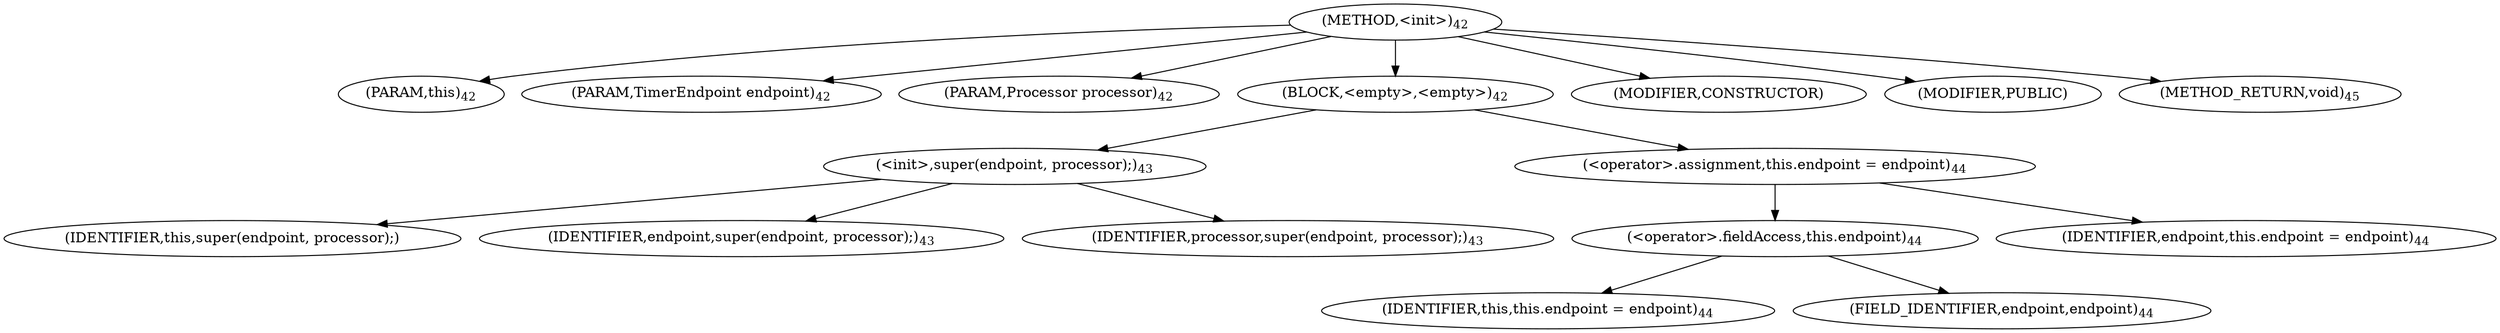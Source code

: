 digraph "&lt;init&gt;" {  
"23" [label = <(METHOD,&lt;init&gt;)<SUB>42</SUB>> ]
"4" [label = <(PARAM,this)<SUB>42</SUB>> ]
"24" [label = <(PARAM,TimerEndpoint endpoint)<SUB>42</SUB>> ]
"25" [label = <(PARAM,Processor processor)<SUB>42</SUB>> ]
"26" [label = <(BLOCK,&lt;empty&gt;,&lt;empty&gt;)<SUB>42</SUB>> ]
"27" [label = <(&lt;init&gt;,super(endpoint, processor);)<SUB>43</SUB>> ]
"3" [label = <(IDENTIFIER,this,super(endpoint, processor);)> ]
"28" [label = <(IDENTIFIER,endpoint,super(endpoint, processor);)<SUB>43</SUB>> ]
"29" [label = <(IDENTIFIER,processor,super(endpoint, processor);)<SUB>43</SUB>> ]
"30" [label = <(&lt;operator&gt;.assignment,this.endpoint = endpoint)<SUB>44</SUB>> ]
"31" [label = <(&lt;operator&gt;.fieldAccess,this.endpoint)<SUB>44</SUB>> ]
"5" [label = <(IDENTIFIER,this,this.endpoint = endpoint)<SUB>44</SUB>> ]
"32" [label = <(FIELD_IDENTIFIER,endpoint,endpoint)<SUB>44</SUB>> ]
"33" [label = <(IDENTIFIER,endpoint,this.endpoint = endpoint)<SUB>44</SUB>> ]
"34" [label = <(MODIFIER,CONSTRUCTOR)> ]
"35" [label = <(MODIFIER,PUBLIC)> ]
"36" [label = <(METHOD_RETURN,void)<SUB>45</SUB>> ]
  "23" -> "4" 
  "23" -> "24" 
  "23" -> "25" 
  "23" -> "26" 
  "23" -> "34" 
  "23" -> "35" 
  "23" -> "36" 
  "26" -> "27" 
  "26" -> "30" 
  "27" -> "3" 
  "27" -> "28" 
  "27" -> "29" 
  "30" -> "31" 
  "30" -> "33" 
  "31" -> "5" 
  "31" -> "32" 
}
